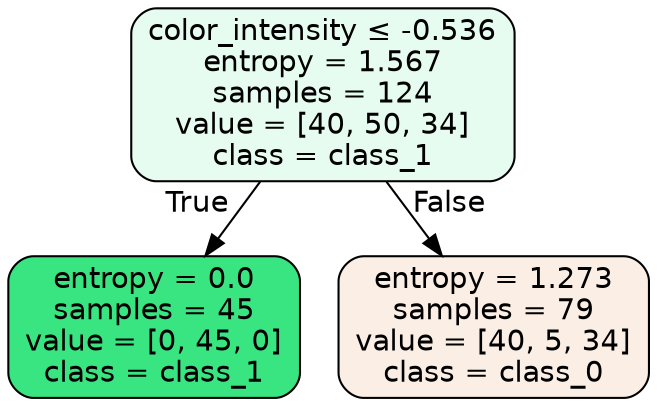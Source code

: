 digraph Tree {
node [shape=box, style="filled, rounded", color="black", fontname=helvetica] ;
edge [fontname=helvetica] ;
0 [label=<color_intensity &le; -0.536<br/>entropy = 1.567<br/>samples = 124<br/>value = [40, 50, 34]<br/>class = class_1>, fillcolor="#39e5811e"] ;
1 [label=<entropy = 0.0<br/>samples = 45<br/>value = [0, 45, 0]<br/>class = class_1>, fillcolor="#39e581ff"] ;
0 -> 1 [labeldistance=2.5, labelangle=45, headlabel="True"] ;
2 [label=<entropy = 1.273<br/>samples = 79<br/>value = [40, 5, 34]<br/>class = class_0>, fillcolor="#e5813922"] ;
0 -> 2 [labeldistance=2.5, labelangle=-45, headlabel="False"] ;
}
